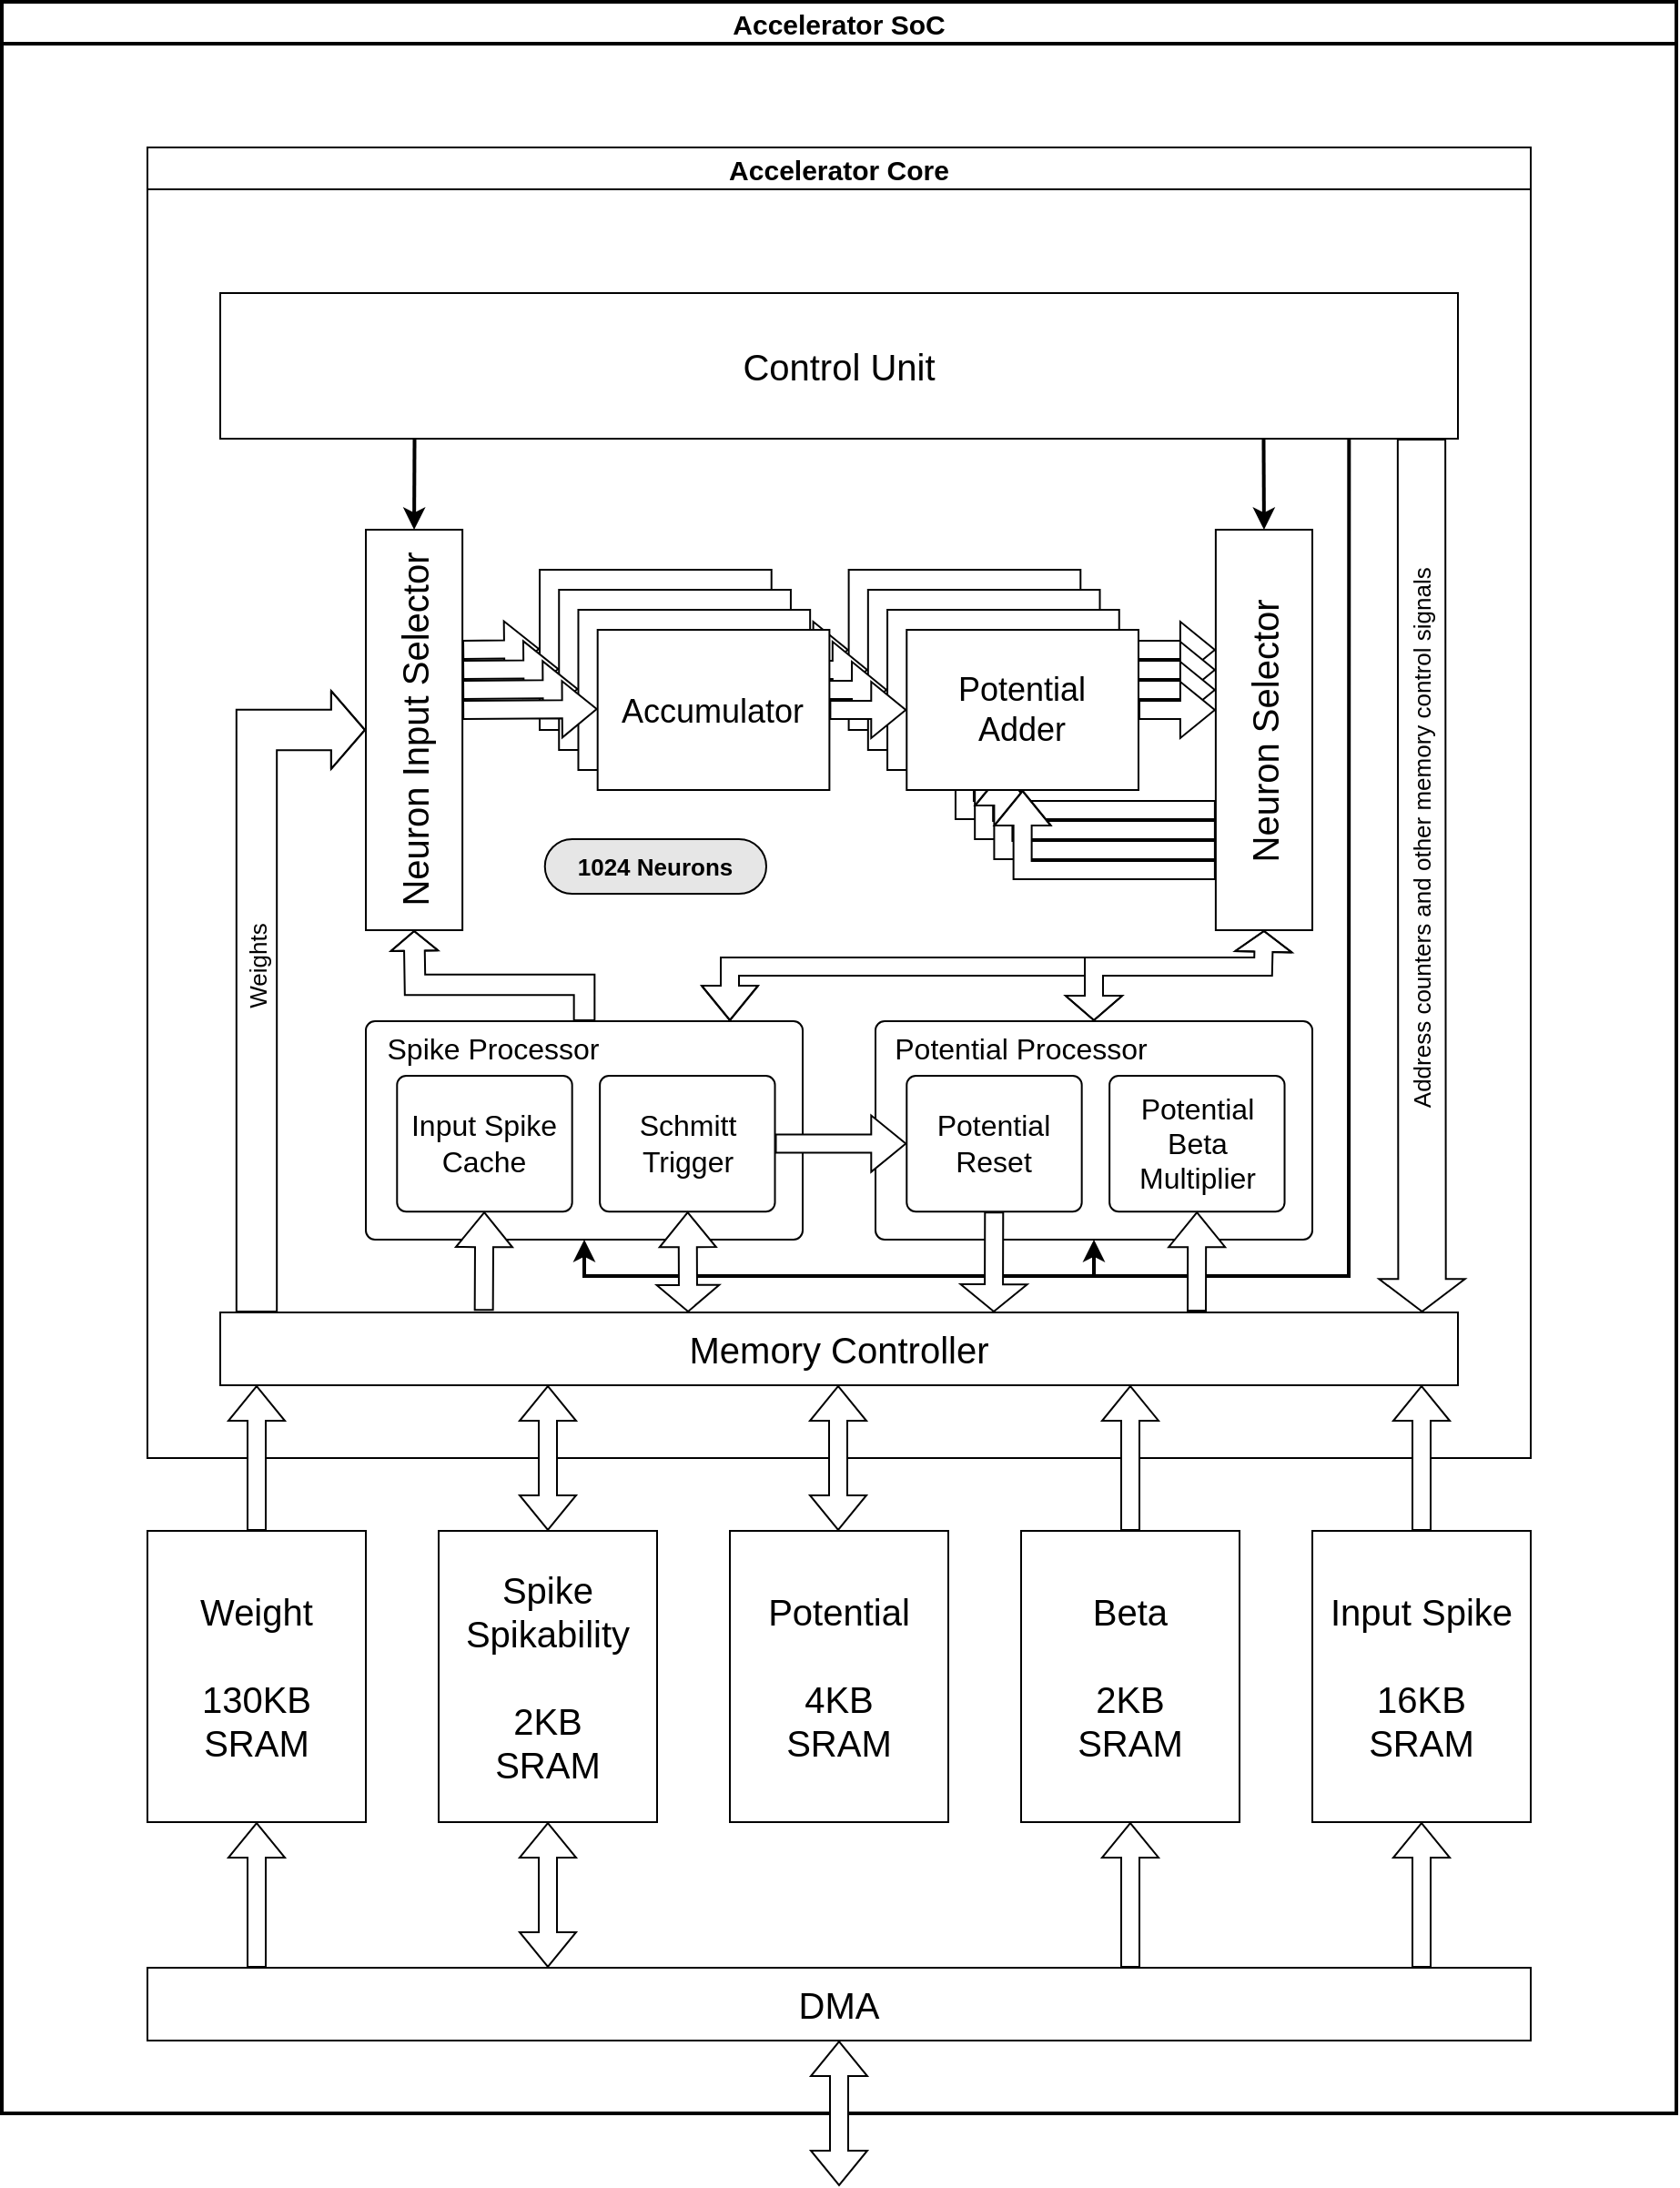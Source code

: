 <mxfile version="20.3.6" type="device"><diagram id="uvpdPnXY4cZlN1ZwsQh-" name="Page-1"><mxGraphModel dx="1354" dy="703" grid="1" gridSize="10" guides="1" tooltips="1" connect="1" arrows="1" fold="1" page="1" pageScale="1" pageWidth="1654" pageHeight="2336" math="0" shadow="0"><root><mxCell id="0"/><mxCell id="1" parent="0"/><mxCell id="nh7fDugpCZ9ufbmelZnz-130" value="Accelerator SoC" style="swimlane;strokeWidth=2;fontSize=15;" vertex="1" parent="1"><mxGeometry x="360" y="1520" width="920" height="1160" as="geometry"><mxRectangle x="40" y="200" width="140" height="30" as="alternateBounds"/></mxGeometry></mxCell><mxCell id="nh7fDugpCZ9ufbmelZnz-131" value="Accelerator Core" style="swimlane;strokeColor=default;strokeWidth=1;fontSize=15;" vertex="1" parent="nh7fDugpCZ9ufbmelZnz-130"><mxGeometry x="80" y="80" width="760" height="720" as="geometry"/></mxCell><mxCell id="nh7fDugpCZ9ufbmelZnz-207" value="" style="endArrow=classic;html=1;rounded=0;fontSize=13;fillColor=default;strokeWidth=2;exitX=0.088;exitY=0;exitDx=0;exitDy=0;exitPerimeter=0;" edge="1" parent="nh7fDugpCZ9ufbmelZnz-131" source="nh7fDugpCZ9ufbmelZnz-132" target="nh7fDugpCZ9ufbmelZnz-162"><mxGeometry width="50" height="50" relative="1" as="geometry"><mxPoint x="660" y="170" as="sourcePoint"/><mxPoint x="330" y="620" as="targetPoint"/><Array as="points"><mxPoint x="660" y="620"/><mxPoint x="240" y="620"/></Array></mxGeometry></mxCell><mxCell id="nh7fDugpCZ9ufbmelZnz-132" value="Control Unit" style="text;html=1;strokeColor=default;fillColor=default;align=center;verticalAlign=middle;whiteSpace=wrap;rounded=0;fontSize=20;strokeWidth=1;horizontal=1;direction=west;" vertex="1" parent="nh7fDugpCZ9ufbmelZnz-131"><mxGeometry x="40" y="80" width="680" height="80" as="geometry"/></mxCell><mxCell id="nh7fDugpCZ9ufbmelZnz-133" value="" style="endArrow=classic;html=1;rounded=0;fontSize=15;fillColor=default;shape=flexArrow;width=22.195;endSize=5.854;endWidth=19.709;" edge="1" parent="nh7fDugpCZ9ufbmelZnz-131" target="nh7fDugpCZ9ufbmelZnz-143"><mxGeometry relative="1" as="geometry"><mxPoint x="60" y="640" as="sourcePoint"/><mxPoint x="100" y="320" as="targetPoint"/><Array as="points"><mxPoint x="60" y="320"/></Array></mxGeometry></mxCell><mxCell id="nh7fDugpCZ9ufbmelZnz-134" value="Weights" style="edgeLabel;resizable=0;html=1;align=center;verticalAlign=middle;labelBackgroundColor=none;labelBorderColor=none;strokeColor=default;strokeWidth=1;fontSize=13;horizontal=0;" connectable="0" vertex="1" parent="nh7fDugpCZ9ufbmelZnz-133"><mxGeometry relative="1" as="geometry"/></mxCell><mxCell id="nh7fDugpCZ9ufbmelZnz-135" value="" style="group" vertex="1" connectable="0" parent="nh7fDugpCZ9ufbmelZnz-131"><mxGeometry x="120" y="210" width="520" height="220" as="geometry"/></mxCell><mxCell id="nh7fDugpCZ9ufbmelZnz-136" value="Neuron Selector" style="text;html=1;strokeColor=default;fillColor=default;align=center;verticalAlign=middle;whiteSpace=wrap;rounded=0;fontSize=20;strokeWidth=1;direction=south;flipH=1;flipV=1;labelBorderColor=none;labelBackgroundColor=none;horizontal=0;" vertex="1" parent="nh7fDugpCZ9ufbmelZnz-135"><mxGeometry x="466.939" width="53.061" height="220.0" as="geometry"/></mxCell><mxCell id="nh7fDugpCZ9ufbmelZnz-137" value="" style="shape=flexArrow;endArrow=classic;html=1;rounded=0;fontSize=18;fillColor=default;exitX=0.5;exitY=0;exitDx=0;exitDy=0;" edge="1" parent="nh7fDugpCZ9ufbmelZnz-135" source="nh7fDugpCZ9ufbmelZnz-139"><mxGeometry width="50" height="50" relative="1" as="geometry"><mxPoint x="413.878" y="110.0" as="sourcePoint"/><mxPoint x="466.939" y="66" as="targetPoint"/></mxGeometry></mxCell><mxCell id="nh7fDugpCZ9ufbmelZnz-138" value="&lt;font style=&quot;font-size: 18px;&quot;&gt;Accumulator&lt;/font&gt;" style="text;html=1;strokeColor=default;fillColor=default;align=center;verticalAlign=middle;whiteSpace=wrap;rounded=0;fontSize=20;strokeWidth=1;direction=south;flipH=1;flipV=1;labelBorderColor=none;labelBackgroundColor=none;horizontal=1;" vertex="1" parent="nh7fDugpCZ9ufbmelZnz-135"><mxGeometry x="95.51" y="22" width="127.347" height="88" as="geometry"/></mxCell><mxCell id="nh7fDugpCZ9ufbmelZnz-139" value="&lt;div style=&quot;font-size: 18px;&quot;&gt;&lt;font style=&quot;font-size: 18px;&quot;&gt;Potential&lt;/font&gt;&lt;/div&gt;&lt;div style=&quot;font-size: 18px;&quot;&gt;&lt;font style=&quot;font-size: 18px;&quot;&gt;Adder&lt;br&gt;&lt;/font&gt;&lt;/div&gt;" style="text;html=1;strokeColor=default;fillColor=default;align=center;verticalAlign=middle;whiteSpace=wrap;rounded=0;fontSize=20;strokeWidth=1;direction=south;flipH=1;flipV=1;labelBorderColor=none;labelBackgroundColor=none;horizontal=1;" vertex="1" parent="nh7fDugpCZ9ufbmelZnz-135"><mxGeometry x="265.306" y="22" width="127.347" height="88" as="geometry"/></mxCell><mxCell id="nh7fDugpCZ9ufbmelZnz-140" value="" style="shape=flexArrow;endArrow=classic;html=1;rounded=0;fontSize=18;fillColor=default;exitX=0.5;exitY=0;exitDx=0;exitDy=0;" edge="1" parent="nh7fDugpCZ9ufbmelZnz-135" source="nh7fDugpCZ9ufbmelZnz-138"><mxGeometry width="50" height="50" relative="1" as="geometry"><mxPoint x="387.347" y="209.0" as="sourcePoint"/><mxPoint x="265.306" y="66" as="targetPoint"/></mxGeometry></mxCell><mxCell id="nh7fDugpCZ9ufbmelZnz-141" value="" style="shape=flexArrow;endArrow=classic;html=1;rounded=0;fontSize=18;fillColor=default;entryX=1;entryY=0.5;entryDx=0;entryDy=0;" edge="1" parent="nh7fDugpCZ9ufbmelZnz-135" target="nh7fDugpCZ9ufbmelZnz-139"><mxGeometry width="50" height="50" relative="1" as="geometry"><mxPoint x="466.939" y="154" as="sourcePoint"/><mxPoint x="328.98" y="121.0" as="targetPoint"/><Array as="points"><mxPoint x="382.041" y="154"/><mxPoint x="328.98" y="154"/></Array></mxGeometry></mxCell><mxCell id="nh7fDugpCZ9ufbmelZnz-142" value="" style="shape=flexArrow;endArrow=classic;html=1;rounded=0;fontSize=18;fillColor=default;" edge="1" parent="nh7fDugpCZ9ufbmelZnz-135"><mxGeometry width="50" height="50" relative="1" as="geometry"><mxPoint x="53.061" y="66" as="sourcePoint"/><mxPoint x="95.51" y="65.538" as="targetPoint"/></mxGeometry></mxCell><mxCell id="nh7fDugpCZ9ufbmelZnz-143" value="&lt;div&gt;Neuron Input Selector&lt;/div&gt;" style="text;html=1;strokeColor=default;fillColor=default;align=center;verticalAlign=middle;whiteSpace=wrap;rounded=0;fontSize=20;strokeWidth=1;direction=south;flipH=1;flipV=1;labelBorderColor=none;labelBackgroundColor=none;horizontal=0;" vertex="1" parent="nh7fDugpCZ9ufbmelZnz-135"><mxGeometry width="53.061" height="220.0" as="geometry"/></mxCell><mxCell id="nh7fDugpCZ9ufbmelZnz-144" value="" style="shape=flexArrow;endArrow=classic;html=1;rounded=0;fontSize=18;fillColor=default;exitX=0.5;exitY=0;exitDx=0;exitDy=0;" edge="1" parent="nh7fDugpCZ9ufbmelZnz-135" source="nh7fDugpCZ9ufbmelZnz-148"><mxGeometry width="50" height="50" relative="1" as="geometry"><mxPoint x="424.49" y="121.0" as="sourcePoint"/><mxPoint x="466.939" y="77" as="targetPoint"/></mxGeometry></mxCell><mxCell id="nh7fDugpCZ9ufbmelZnz-145" value="" style="shape=flexArrow;endArrow=classic;html=1;rounded=0;fontSize=18;fillColor=default;exitX=0.5;exitY=0;exitDx=0;exitDy=0;" edge="1" parent="nh7fDugpCZ9ufbmelZnz-135" source="nh7fDugpCZ9ufbmelZnz-153"><mxGeometry width="50" height="50" relative="1" as="geometry"><mxPoint x="435.102" y="132" as="sourcePoint"/><mxPoint x="466.939" y="88" as="targetPoint"/></mxGeometry></mxCell><mxCell id="nh7fDugpCZ9ufbmelZnz-146" value="" style="shape=flexArrow;endArrow=classic;html=1;rounded=0;fontSize=18;fillColor=default;exitX=0.5;exitY=0;exitDx=0;exitDy=0;" edge="1" parent="nh7fDugpCZ9ufbmelZnz-135" source="nh7fDugpCZ9ufbmelZnz-158"><mxGeometry width="50" height="50" relative="1" as="geometry"><mxPoint x="445.714" y="143" as="sourcePoint"/><mxPoint x="466.939" y="99.0" as="targetPoint"/></mxGeometry></mxCell><mxCell id="nh7fDugpCZ9ufbmelZnz-147" value="&lt;font style=&quot;font-size: 18px;&quot;&gt;Accumulator&lt;/font&gt;" style="text;html=1;strokeColor=default;fillColor=default;align=center;verticalAlign=middle;whiteSpace=wrap;rounded=0;fontSize=20;strokeWidth=1;direction=south;flipH=1;flipV=1;labelBorderColor=none;labelBackgroundColor=none;horizontal=1;" vertex="1" parent="nh7fDugpCZ9ufbmelZnz-135"><mxGeometry x="106.122" y="33" width="127.347" height="88" as="geometry"/></mxCell><mxCell id="nh7fDugpCZ9ufbmelZnz-148" value="&lt;div style=&quot;font-size: 18px;&quot;&gt;&lt;font style=&quot;font-size: 18px;&quot;&gt;Potential&lt;/font&gt;&lt;/div&gt;&lt;div style=&quot;font-size: 18px;&quot;&gt;&lt;font style=&quot;font-size: 18px;&quot;&gt;Adder&lt;br&gt;&lt;/font&gt;&lt;/div&gt;" style="text;html=1;strokeColor=default;fillColor=default;align=center;verticalAlign=middle;whiteSpace=wrap;rounded=0;fontSize=20;strokeWidth=1;direction=south;flipH=1;flipV=1;labelBorderColor=none;labelBackgroundColor=none;horizontal=1;" vertex="1" parent="nh7fDugpCZ9ufbmelZnz-135"><mxGeometry x="275.918" y="33" width="127.347" height="88" as="geometry"/></mxCell><mxCell id="nh7fDugpCZ9ufbmelZnz-149" value="" style="shape=flexArrow;endArrow=classic;html=1;rounded=0;fontSize=18;fillColor=default;exitX=0.5;exitY=0;exitDx=0;exitDy=0;" edge="1" parent="nh7fDugpCZ9ufbmelZnz-135" source="nh7fDugpCZ9ufbmelZnz-147"><mxGeometry width="50" height="50" relative="1" as="geometry"><mxPoint x="397.959" y="220.0" as="sourcePoint"/><mxPoint x="275.918" y="77" as="targetPoint"/></mxGeometry></mxCell><mxCell id="nh7fDugpCZ9ufbmelZnz-150" value="" style="shape=flexArrow;endArrow=classic;html=1;rounded=0;fontSize=18;fillColor=default;entryX=1;entryY=0.5;entryDx=0;entryDy=0;" edge="1" parent="nh7fDugpCZ9ufbmelZnz-135" target="nh7fDugpCZ9ufbmelZnz-148"><mxGeometry width="50" height="50" relative="1" as="geometry"><mxPoint x="466.939" y="165" as="sourcePoint"/><mxPoint x="339.592" y="132" as="targetPoint"/><Array as="points"><mxPoint x="392.653" y="165"/><mxPoint x="339.592" y="165"/></Array></mxGeometry></mxCell><mxCell id="nh7fDugpCZ9ufbmelZnz-151" value="" style="shape=flexArrow;endArrow=classic;html=1;rounded=0;fontSize=18;fillColor=default;" edge="1" parent="nh7fDugpCZ9ufbmelZnz-135"><mxGeometry width="50" height="50" relative="1" as="geometry"><mxPoint x="53.061" y="77" as="sourcePoint"/><mxPoint x="106.122" y="76.538" as="targetPoint"/></mxGeometry></mxCell><mxCell id="nh7fDugpCZ9ufbmelZnz-152" value="&lt;font style=&quot;font-size: 18px;&quot;&gt;Accumulator&lt;/font&gt;" style="text;html=1;strokeColor=default;fillColor=default;align=center;verticalAlign=middle;whiteSpace=wrap;rounded=0;fontSize=20;strokeWidth=1;direction=south;flipH=1;flipV=1;labelBorderColor=none;labelBackgroundColor=none;horizontal=1;" vertex="1" parent="nh7fDugpCZ9ufbmelZnz-135"><mxGeometry x="116.735" y="44" width="127.347" height="88" as="geometry"/></mxCell><mxCell id="nh7fDugpCZ9ufbmelZnz-153" value="&lt;div style=&quot;font-size: 18px;&quot;&gt;&lt;font style=&quot;font-size: 18px;&quot;&gt;Potential&lt;/font&gt;&lt;/div&gt;&lt;div style=&quot;font-size: 18px;&quot;&gt;&lt;font style=&quot;font-size: 18px;&quot;&gt;Adder&lt;br&gt;&lt;/font&gt;&lt;/div&gt;" style="text;html=1;strokeColor=default;fillColor=default;align=center;verticalAlign=middle;whiteSpace=wrap;rounded=0;fontSize=20;strokeWidth=1;direction=south;flipH=1;flipV=1;labelBorderColor=none;labelBackgroundColor=none;horizontal=1;" vertex="1" parent="nh7fDugpCZ9ufbmelZnz-135"><mxGeometry x="286.531" y="44" width="127.347" height="88" as="geometry"/></mxCell><mxCell id="nh7fDugpCZ9ufbmelZnz-154" value="" style="shape=flexArrow;endArrow=classic;html=1;rounded=0;fontSize=18;fillColor=default;exitX=0.5;exitY=0;exitDx=0;exitDy=0;" edge="1" parent="nh7fDugpCZ9ufbmelZnz-135" source="nh7fDugpCZ9ufbmelZnz-152"><mxGeometry width="50" height="50" relative="1" as="geometry"><mxPoint x="408.571" y="231.0" as="sourcePoint"/><mxPoint x="286.531" y="88" as="targetPoint"/></mxGeometry></mxCell><mxCell id="nh7fDugpCZ9ufbmelZnz-155" value="" style="shape=flexArrow;endArrow=classic;html=1;rounded=0;fontSize=18;fillColor=default;entryX=1;entryY=0.5;entryDx=0;entryDy=0;" edge="1" parent="nh7fDugpCZ9ufbmelZnz-135" target="nh7fDugpCZ9ufbmelZnz-153"><mxGeometry width="50" height="50" relative="1" as="geometry"><mxPoint x="466.939" y="176" as="sourcePoint"/><mxPoint x="350.204" y="143" as="targetPoint"/><Array as="points"><mxPoint x="403.265" y="176"/><mxPoint x="350.204" y="176"/></Array></mxGeometry></mxCell><mxCell id="nh7fDugpCZ9ufbmelZnz-156" value="" style="shape=flexArrow;endArrow=classic;html=1;rounded=0;fontSize=18;fillColor=default;" edge="1" parent="nh7fDugpCZ9ufbmelZnz-135"><mxGeometry width="50" height="50" relative="1" as="geometry"><mxPoint x="53.061" y="88" as="sourcePoint"/><mxPoint x="116.735" y="87.538" as="targetPoint"/></mxGeometry></mxCell><mxCell id="nh7fDugpCZ9ufbmelZnz-157" value="&lt;font style=&quot;font-size: 18px;&quot;&gt;Accumulator&lt;/font&gt;" style="text;html=1;strokeColor=default;fillColor=default;align=center;verticalAlign=middle;whiteSpace=wrap;rounded=0;fontSize=20;strokeWidth=1;direction=south;flipH=1;flipV=1;labelBorderColor=none;labelBackgroundColor=none;horizontal=1;" vertex="1" parent="nh7fDugpCZ9ufbmelZnz-135"><mxGeometry x="127.347" y="55.0" width="127.347" height="88" as="geometry"/></mxCell><mxCell id="nh7fDugpCZ9ufbmelZnz-158" value="&lt;div style=&quot;font-size: 18px;&quot;&gt;&lt;font style=&quot;font-size: 18px;&quot;&gt;Potential&lt;/font&gt;&lt;/div&gt;&lt;div style=&quot;font-size: 18px;&quot;&gt;&lt;font style=&quot;font-size: 18px;&quot;&gt;Adder&lt;br&gt;&lt;/font&gt;&lt;/div&gt;" style="text;html=1;strokeColor=default;fillColor=default;align=center;verticalAlign=middle;whiteSpace=wrap;rounded=0;fontSize=20;strokeWidth=1;direction=south;flipH=1;flipV=1;labelBorderColor=none;labelBackgroundColor=none;horizontal=1;" vertex="1" parent="nh7fDugpCZ9ufbmelZnz-135"><mxGeometry x="297.143" y="55.0" width="127.347" height="88" as="geometry"/></mxCell><mxCell id="nh7fDugpCZ9ufbmelZnz-159" value="" style="shape=flexArrow;endArrow=classic;html=1;rounded=0;fontSize=18;fillColor=default;exitX=0.5;exitY=0;exitDx=0;exitDy=0;" edge="1" parent="nh7fDugpCZ9ufbmelZnz-135" source="nh7fDugpCZ9ufbmelZnz-157"><mxGeometry width="50" height="50" relative="1" as="geometry"><mxPoint x="419.184" y="242.0" as="sourcePoint"/><mxPoint x="297.143" y="99.0" as="targetPoint"/></mxGeometry></mxCell><mxCell id="nh7fDugpCZ9ufbmelZnz-160" value="" style="shape=flexArrow;endArrow=classic;html=1;rounded=0;fontSize=18;fillColor=default;entryX=1;entryY=0.5;entryDx=0;entryDy=0;" edge="1" parent="nh7fDugpCZ9ufbmelZnz-135" target="nh7fDugpCZ9ufbmelZnz-158"><mxGeometry width="50" height="50" relative="1" as="geometry"><mxPoint x="466.939" y="187.0" as="sourcePoint"/><mxPoint x="360.816" y="154" as="targetPoint"/><Array as="points"><mxPoint x="413.878" y="187.0"/><mxPoint x="360.816" y="187.0"/></Array></mxGeometry></mxCell><mxCell id="nh7fDugpCZ9ufbmelZnz-161" value="" style="shape=flexArrow;endArrow=classic;html=1;rounded=0;fontSize=18;fillColor=default;" edge="1" parent="nh7fDugpCZ9ufbmelZnz-135"><mxGeometry width="50" height="50" relative="1" as="geometry"><mxPoint x="53.061" y="99.0" as="sourcePoint"/><mxPoint x="127.347" y="98.538" as="targetPoint"/></mxGeometry></mxCell><mxCell id="nh7fDugpCZ9ufbmelZnz-212" value="&lt;b&gt;1024 Neurons&lt;br&gt;&lt;/b&gt;" style="rounded=1;whiteSpace=wrap;html=1;shadow=0;labelBackgroundColor=none;labelBorderColor=none;sketch=0;fillStyle=solid;strokeColor=default;strokeWidth=1;fontFamily=Helvetica;fontSize=13;fontColor=default;fillColor=#E6E6E6;gradientColor=none;arcSize=50;" vertex="1" parent="nh7fDugpCZ9ufbmelZnz-135"><mxGeometry x="98.37" y="170" width="121.63" height="30" as="geometry"/></mxCell><mxCell id="nh7fDugpCZ9ufbmelZnz-162" value="" style="rounded=1;absoluteArcSize=1;html=1;arcSize=10;labelBackgroundColor=none;labelBorderColor=none;strokeColor=default;strokeWidth=1;fontSize=16;fillColor=default;" vertex="1" parent="nh7fDugpCZ9ufbmelZnz-131"><mxGeometry x="120" y="480" width="240" height="120" as="geometry"/></mxCell><mxCell id="nh7fDugpCZ9ufbmelZnz-163" value="&lt;div&gt;Schmitt&lt;/div&gt;&lt;div&gt;Trigger&lt;br&gt;&lt;/div&gt;" style="rounded=1;absoluteArcSize=1;html=1;arcSize=10;whiteSpace=wrap;points=[];strokeColor=inherit;fillColor=inherit;labelBackgroundColor=none;labelBorderColor=none;strokeWidth=1;fontSize=16;" vertex="1" parent="nh7fDugpCZ9ufbmelZnz-162"><mxGeometry x="128.571" y="30" width="96.189" height="74.588" as="geometry"/></mxCell><mxCell id="nh7fDugpCZ9ufbmelZnz-164" value="&lt;div&gt;Input Spike&lt;/div&gt;&lt;div&gt;Cache&lt;br&gt;&lt;/div&gt;" style="rounded=1;absoluteArcSize=1;html=1;arcSize=10;whiteSpace=wrap;points=[];strokeColor=inherit;fillColor=inherit;labelBackgroundColor=none;labelBorderColor=none;strokeWidth=1;fontSize=16;" vertex="1" parent="nh7fDugpCZ9ufbmelZnz-162"><mxGeometry x="17.143" y="30" width="96.189" height="74.588" as="geometry"/></mxCell><mxCell id="nh7fDugpCZ9ufbmelZnz-165" value="Spike Processor" style="html=1;shape=mxgraph.er.anchor;whiteSpace=wrap;labelBackgroundColor=none;labelBorderColor=none;strokeColor=default;strokeWidth=1;fontSize=16;fillColor=default;" vertex="1" parent="nh7fDugpCZ9ufbmelZnz-162"><mxGeometry width="140" height="30" as="geometry"/></mxCell><mxCell id="nh7fDugpCZ9ufbmelZnz-166" value="" style="rounded=1;absoluteArcSize=1;html=1;arcSize=10;labelBackgroundColor=none;labelBorderColor=none;strokeColor=default;strokeWidth=1;fontSize=16;fillColor=default;" vertex="1" parent="nh7fDugpCZ9ufbmelZnz-131"><mxGeometry x="400" y="480" width="240" height="120" as="geometry"/></mxCell><mxCell id="nh7fDugpCZ9ufbmelZnz-167" value="&lt;div&gt;Potential&lt;/div&gt;&lt;div&gt;Beta&lt;/div&gt;&lt;div&gt;Multiplier&lt;br&gt;&lt;/div&gt;" style="rounded=1;absoluteArcSize=1;html=1;arcSize=10;whiteSpace=wrap;points=[];strokeColor=inherit;fillColor=inherit;labelBackgroundColor=none;labelBorderColor=none;strokeWidth=1;fontSize=16;" vertex="1" parent="nh7fDugpCZ9ufbmelZnz-166"><mxGeometry x="128.571" y="30" width="96.189" height="74.588" as="geometry"/></mxCell><mxCell id="nh7fDugpCZ9ufbmelZnz-168" value="&lt;div&gt;Potential &lt;br&gt;&lt;/div&gt;&lt;div&gt;Reset&lt;br&gt;&lt;/div&gt;" style="rounded=1;absoluteArcSize=1;html=1;arcSize=10;whiteSpace=wrap;points=[];strokeColor=inherit;fillColor=inherit;labelBackgroundColor=none;labelBorderColor=none;strokeWidth=1;fontSize=16;" vertex="1" parent="nh7fDugpCZ9ufbmelZnz-166"><mxGeometry x="17.143" y="30" width="96.189" height="74.588" as="geometry"/></mxCell><mxCell id="nh7fDugpCZ9ufbmelZnz-169" value="Potential Processor" style="html=1;shape=mxgraph.er.anchor;whiteSpace=wrap;labelBackgroundColor=none;labelBorderColor=none;strokeColor=default;strokeWidth=1;fontSize=16;fillColor=default;" vertex="1" parent="nh7fDugpCZ9ufbmelZnz-166"><mxGeometry width="160" height="30" as="geometry"/></mxCell><mxCell id="nh7fDugpCZ9ufbmelZnz-173" value="" style="shape=flexArrow;endArrow=classic;startArrow=none;html=1;rounded=0;fontSize=20;fillColor=default;entryX=0.5;entryY=1;entryDx=0;entryDy=0;startFill=0;" edge="1" parent="nh7fDugpCZ9ufbmelZnz-131" target="nh7fDugpCZ9ufbmelZnz-176"><mxGeometry width="100" height="100" relative="1" as="geometry"><mxPoint x="60" y="1000" as="sourcePoint"/><mxPoint x="170" y="630" as="targetPoint"/></mxGeometry></mxCell><mxCell id="nh7fDugpCZ9ufbmelZnz-174" value="DMA" style="text;html=1;strokeColor=default;fillColor=default;align=center;verticalAlign=middle;whiteSpace=wrap;rounded=0;fontSize=20;strokeWidth=1;" vertex="1" parent="nh7fDugpCZ9ufbmelZnz-131"><mxGeometry y="1000" width="760" height="40" as="geometry"/></mxCell><mxCell id="nh7fDugpCZ9ufbmelZnz-181" value="" style="shape=flexArrow;endArrow=classic;startArrow=classic;html=1;rounded=0;fontSize=20;fillColor=default;entryX=0.5;entryY=1;entryDx=0;entryDy=0;" edge="1" parent="nh7fDugpCZ9ufbmelZnz-131"><mxGeometry width="100" height="100" relative="1" as="geometry"><mxPoint x="220" y="1000" as="sourcePoint"/><mxPoint x="220" y="920" as="targetPoint"/></mxGeometry></mxCell><mxCell id="nh7fDugpCZ9ufbmelZnz-182" value="" style="shape=flexArrow;endArrow=classic;startArrow=none;html=1;rounded=0;fontSize=20;fillColor=default;entryX=0.5;entryY=1;entryDx=0;entryDy=0;startFill=0;" edge="1" parent="nh7fDugpCZ9ufbmelZnz-131"><mxGeometry width="100" height="100" relative="1" as="geometry"><mxPoint x="540" y="1000" as="sourcePoint"/><mxPoint x="540" y="920" as="targetPoint"/></mxGeometry></mxCell><mxCell id="nh7fDugpCZ9ufbmelZnz-183" value="" style="shape=flexArrow;endArrow=classic;startArrow=none;html=1;rounded=0;fontSize=20;fillColor=default;entryX=0.5;entryY=1;entryDx=0;entryDy=0;startFill=0;" edge="1" parent="nh7fDugpCZ9ufbmelZnz-131"><mxGeometry width="100" height="100" relative="1" as="geometry"><mxPoint x="700" y="1000" as="sourcePoint"/><mxPoint x="700" y="920" as="targetPoint"/></mxGeometry></mxCell><mxCell id="nh7fDugpCZ9ufbmelZnz-172" value="" style="shape=flexArrow;endArrow=classic;startArrow=classic;html=1;rounded=0;fontSize=20;entryX=0.5;entryY=1;entryDx=0;entryDy=0;fillColor=default;" edge="1" parent="nh7fDugpCZ9ufbmelZnz-131" target="nh7fDugpCZ9ufbmelZnz-174"><mxGeometry width="100" height="100" relative="1" as="geometry"><mxPoint x="380" y="1120" as="sourcePoint"/><mxPoint x="370" y="940" as="targetPoint"/></mxGeometry></mxCell><mxCell id="nh7fDugpCZ9ufbmelZnz-186" value="" style="shape=flexArrow;endArrow=classic;startArrow=classic;html=1;rounded=0;fontSize=20;fillColor=default;entryX=0.5;entryY=1;entryDx=0;entryDy=0;" edge="1" parent="nh7fDugpCZ9ufbmelZnz-131"><mxGeometry width="100" height="100" relative="1" as="geometry"><mxPoint x="379.5" y="760" as="sourcePoint"/><mxPoint x="379.5" y="680" as="targetPoint"/></mxGeometry></mxCell><mxCell id="nh7fDugpCZ9ufbmelZnz-185" value="" style="endArrow=classic;startArrow=classic;html=1;rounded=0;fontSize=20;fillColor=default;entryX=0.5;entryY=1;entryDx=0;entryDy=0;shape=flexArrow;" edge="1" parent="nh7fDugpCZ9ufbmelZnz-131"><mxGeometry width="100" height="100" relative="1" as="geometry"><mxPoint x="220" y="760" as="sourcePoint"/><mxPoint x="220" y="680" as="targetPoint"/></mxGeometry></mxCell><mxCell id="nh7fDugpCZ9ufbmelZnz-184" value="" style="shape=flexArrow;endArrow=classic;startArrow=none;html=1;rounded=0;fontSize=20;fillColor=default;entryX=0.5;entryY=1;entryDx=0;entryDy=0;startFill=0;" edge="1" parent="nh7fDugpCZ9ufbmelZnz-131"><mxGeometry width="100" height="100" relative="1" as="geometry"><mxPoint x="60" y="760" as="sourcePoint"/><mxPoint x="60" y="680" as="targetPoint"/></mxGeometry></mxCell><mxCell id="nh7fDugpCZ9ufbmelZnz-187" value="" style="shape=flexArrow;endArrow=classic;startArrow=none;html=1;rounded=0;fontSize=20;fillColor=default;entryX=0.5;entryY=1;entryDx=0;entryDy=0;startFill=0;" edge="1" parent="nh7fDugpCZ9ufbmelZnz-131"><mxGeometry width="100" height="100" relative="1" as="geometry"><mxPoint x="540" y="760" as="sourcePoint"/><mxPoint x="540" y="680" as="targetPoint"/></mxGeometry></mxCell><mxCell id="nh7fDugpCZ9ufbmelZnz-188" value="" style="shape=flexArrow;endArrow=classic;startArrow=none;html=1;rounded=0;fontSize=20;fillColor=default;entryX=0.5;entryY=1;entryDx=0;entryDy=0;startFill=0;" edge="1" parent="nh7fDugpCZ9ufbmelZnz-131"><mxGeometry width="100" height="100" relative="1" as="geometry"><mxPoint x="700" y="760" as="sourcePoint"/><mxPoint x="700" y="680" as="targetPoint"/></mxGeometry></mxCell><mxCell id="nh7fDugpCZ9ufbmelZnz-171" value="Memory Controller" style="text;html=1;strokeColor=default;fillColor=default;align=center;verticalAlign=middle;whiteSpace=wrap;rounded=0;fontSize=20;strokeWidth=1;" vertex="1" parent="nh7fDugpCZ9ufbmelZnz-131"><mxGeometry x="40" y="640" width="680" height="40" as="geometry"/></mxCell><mxCell id="nh7fDugpCZ9ufbmelZnz-191" value="" style="shape=flexArrow;endArrow=classic;html=1;rounded=0;fontSize=16;fillColor=default;entryX=0.971;entryY=0;entryDx=0;entryDy=0;entryPerimeter=0;width=26.154;endSize=5.612;" edge="1" parent="nh7fDugpCZ9ufbmelZnz-131" target="nh7fDugpCZ9ufbmelZnz-171"><mxGeometry width="50" height="50" relative="1" as="geometry"><mxPoint x="700" y="160" as="sourcePoint"/><mxPoint x="700" y="550" as="targetPoint"/></mxGeometry></mxCell><mxCell id="nh7fDugpCZ9ufbmelZnz-192" value="&lt;div&gt;Address counters and other memory control signals&lt;/div&gt;" style="edgeLabel;html=1;align=center;verticalAlign=middle;resizable=0;points=[];fontSize=13;horizontal=0;" vertex="1" connectable="0" parent="nh7fDugpCZ9ufbmelZnz-191"><mxGeometry x="-0.19" y="1" relative="1" as="geometry"><mxPoint x="-1" y="25" as="offset"/></mxGeometry></mxCell><mxCell id="nh7fDugpCZ9ufbmelZnz-195" value="" style="shape=flexArrow;endArrow=classic;html=1;rounded=0;fontSize=13;fillColor=default;" edge="1" parent="nh7fDugpCZ9ufbmelZnz-131" source="nh7fDugpCZ9ufbmelZnz-163" target="nh7fDugpCZ9ufbmelZnz-168"><mxGeometry width="50" height="50" relative="1" as="geometry"><mxPoint x="320" y="510" as="sourcePoint"/><mxPoint x="370" y="460" as="targetPoint"/></mxGeometry></mxCell><mxCell id="nh7fDugpCZ9ufbmelZnz-197" value="" style="shape=flexArrow;endArrow=classic;startArrow=classic;html=1;rounded=0;fontSize=13;fillColor=default;entryX=0.378;entryY=0;entryDx=0;entryDy=0;entryPerimeter=0;endWidth=23.333;endSize=4.519;" edge="1" parent="nh7fDugpCZ9ufbmelZnz-131" source="nh7fDugpCZ9ufbmelZnz-163" target="nh7fDugpCZ9ufbmelZnz-171"><mxGeometry width="100" height="100" relative="1" as="geometry"><mxPoint x="350" y="540" as="sourcePoint"/><mxPoint x="297" y="630" as="targetPoint"/></mxGeometry></mxCell><mxCell id="nh7fDugpCZ9ufbmelZnz-199" value="" style="shape=flexArrow;endArrow=classic;html=1;rounded=0;fontSize=13;fillColor=default;exitX=0.789;exitY=-0.013;exitDx=0;exitDy=0;exitPerimeter=0;" edge="1" parent="nh7fDugpCZ9ufbmelZnz-131" source="nh7fDugpCZ9ufbmelZnz-171" target="nh7fDugpCZ9ufbmelZnz-167"><mxGeometry width="50" height="50" relative="1" as="geometry"><mxPoint x="650" y="580" as="sourcePoint"/><mxPoint x="700" y="530" as="targetPoint"/></mxGeometry></mxCell><mxCell id="nh7fDugpCZ9ufbmelZnz-200" value="" style="shape=flexArrow;endArrow=classic;html=1;rounded=0;fontSize=13;fillColor=default;entryX=0.625;entryY=0;entryDx=0;entryDy=0;entryPerimeter=0;endWidth=25.556;endSize=4.642;" edge="1" parent="nh7fDugpCZ9ufbmelZnz-131" source="nh7fDugpCZ9ufbmelZnz-168" target="nh7fDugpCZ9ufbmelZnz-171"><mxGeometry width="50" height="50" relative="1" as="geometry"><mxPoint x="400" y="520" as="sourcePoint"/><mxPoint x="450" y="470" as="targetPoint"/></mxGeometry></mxCell><mxCell id="nh7fDugpCZ9ufbmelZnz-201" value="" style="shape=flexArrow;endArrow=classic;startArrow=none;html=1;rounded=0;fontSize=13;fillColor=default;entryX=1;entryY=0.5;entryDx=0;entryDy=0;endWidth=13.569;endSize=3.274;width=11.346;startWidth=13.569;startSize=3.274;startFill=0;" edge="1" parent="nh7fDugpCZ9ufbmelZnz-131" source="nh7fDugpCZ9ufbmelZnz-162" target="nh7fDugpCZ9ufbmelZnz-143"><mxGeometry width="100" height="100" relative="1" as="geometry"><mxPoint x="350" y="520" as="sourcePoint"/><mxPoint x="450" y="420" as="targetPoint"/><Array as="points"><mxPoint x="240" y="460"/><mxPoint x="147" y="460"/></Array></mxGeometry></mxCell><mxCell id="nh7fDugpCZ9ufbmelZnz-202" value="" style="shape=flexArrow;endArrow=classic;html=1;rounded=0;fontSize=13;fillColor=default;exitX=0.213;exitY=-0.021;exitDx=0;exitDy=0;exitPerimeter=0;" edge="1" parent="nh7fDugpCZ9ufbmelZnz-131" source="nh7fDugpCZ9ufbmelZnz-171" target="nh7fDugpCZ9ufbmelZnz-164"><mxGeometry width="50" height="50" relative="1" as="geometry"><mxPoint x="120" y="650" as="sourcePoint"/><mxPoint x="170" y="600" as="targetPoint"/></mxGeometry></mxCell><mxCell id="nh7fDugpCZ9ufbmelZnz-204" value="" style="shape=flexArrow;endArrow=classic;html=1;rounded=0;fontSize=13;fillColor=default;" edge="1" parent="nh7fDugpCZ9ufbmelZnz-131"><mxGeometry width="50" height="50" relative="1" as="geometry"><mxPoint x="520" y="450" as="sourcePoint"/><mxPoint x="320" y="480" as="targetPoint"/><Array as="points"><mxPoint x="320" y="450"/></Array></mxGeometry></mxCell><mxCell id="nh7fDugpCZ9ufbmelZnz-203" value="" style="shape=flexArrow;endArrow=classic;startArrow=classic;html=1;rounded=0;fontSize=13;fillColor=default;entryX=1;entryY=0.5;entryDx=0;entryDy=0;endWidth=20.192;endSize=3.46;startWidth=20.192;startSize=4.171;" edge="1" parent="nh7fDugpCZ9ufbmelZnz-131" source="nh7fDugpCZ9ufbmelZnz-166" target="nh7fDugpCZ9ufbmelZnz-136"><mxGeometry width="100" height="100" relative="1" as="geometry"><mxPoint x="520" y="540" as="sourcePoint"/><mxPoint x="620" y="440" as="targetPoint"/><Array as="points"><mxPoint x="520" y="450"/><mxPoint x="613" y="450"/></Array></mxGeometry></mxCell><mxCell id="nh7fDugpCZ9ufbmelZnz-208" value="" style="endArrow=classic;html=1;rounded=0;strokeWidth=2;fontSize=13;fillColor=default;" edge="1" parent="nh7fDugpCZ9ufbmelZnz-131" target="nh7fDugpCZ9ufbmelZnz-166"><mxGeometry width="50" height="50" relative="1" as="geometry"><mxPoint x="520" y="620" as="sourcePoint"/><mxPoint x="430" y="600" as="targetPoint"/></mxGeometry></mxCell><mxCell id="nh7fDugpCZ9ufbmelZnz-209" value="" style="endArrow=classic;html=1;rounded=0;strokeWidth=2;fontSize=13;fillColor=default;entryX=0;entryY=0.5;entryDx=0;entryDy=0;exitX=0.157;exitY=0;exitDx=0;exitDy=0;exitPerimeter=0;" edge="1" parent="nh7fDugpCZ9ufbmelZnz-131" source="nh7fDugpCZ9ufbmelZnz-132" target="nh7fDugpCZ9ufbmelZnz-136"><mxGeometry width="50" height="50" relative="1" as="geometry"><mxPoint x="613" y="170" as="sourcePoint"/><mxPoint x="450" y="300" as="targetPoint"/></mxGeometry></mxCell><mxCell id="nh7fDugpCZ9ufbmelZnz-210" value="" style="endArrow=classic;html=1;rounded=0;strokeWidth=2;fontSize=13;fillColor=default;entryX=0;entryY=0.5;entryDx=0;entryDy=0;exitX=0.843;exitY=0;exitDx=0;exitDy=0;exitPerimeter=0;" edge="1" parent="nh7fDugpCZ9ufbmelZnz-131" source="nh7fDugpCZ9ufbmelZnz-132" target="nh7fDugpCZ9ufbmelZnz-143"><mxGeometry width="50" height="50" relative="1" as="geometry"><mxPoint x="150" y="160" as="sourcePoint"/><mxPoint x="150.229" y="210" as="targetPoint"/></mxGeometry></mxCell><mxCell id="nh7fDugpCZ9ufbmelZnz-176" value="&lt;div style=&quot;font-size: 20px;&quot;&gt;Weight&lt;/div&gt;&lt;div style=&quot;font-size: 20px;&quot;&gt;&lt;br&gt;&lt;/div&gt;&lt;div style=&quot;font-size: 20px;&quot;&gt;130KB&lt;/div&gt;&lt;div style=&quot;font-size: 20px;&quot;&gt;SRAM&lt;br style=&quot;font-size: 20px;&quot;&gt;&lt;/div&gt;" style="text;html=1;strokeColor=default;fillColor=default;align=center;verticalAlign=middle;whiteSpace=wrap;rounded=0;fontStyle=0;fontSize=20;spacing=2;" vertex="1" parent="nh7fDugpCZ9ufbmelZnz-131"><mxGeometry y="760" width="120" height="160" as="geometry"/></mxCell><mxCell id="nh7fDugpCZ9ufbmelZnz-177" value="&lt;div style=&quot;font-size: 20px;&quot;&gt;Spike&lt;/div&gt;&lt;div style=&quot;font-size: 20px;&quot;&gt;Spikability&lt;/div&gt;&lt;div style=&quot;font-size: 20px;&quot;&gt;&lt;br&gt;&lt;/div&gt;&lt;div style=&quot;font-size: 20px;&quot;&gt;2KB&lt;/div&gt;&lt;div style=&quot;font-size: 20px;&quot;&gt;SRAM&lt;br style=&quot;font-size: 20px;&quot;&gt;&lt;/div&gt;" style="text;html=1;strokeColor=default;fillColor=default;align=center;verticalAlign=middle;whiteSpace=wrap;rounded=0;fontStyle=0;fontSize=20;spacing=2;" vertex="1" parent="nh7fDugpCZ9ufbmelZnz-131"><mxGeometry x="160" y="760" width="120" height="160" as="geometry"/></mxCell><mxCell id="nh7fDugpCZ9ufbmelZnz-178" value="&lt;div style=&quot;font-size: 20px;&quot;&gt;Potential&lt;br&gt;&lt;/div&gt;&lt;div style=&quot;font-size: 20px;&quot;&gt;&lt;br&gt;&lt;/div&gt;&lt;div style=&quot;font-size: 20px;&quot;&gt;4KB&lt;/div&gt;&lt;div style=&quot;font-size: 20px;&quot;&gt;SRAM&lt;br style=&quot;font-size: 20px;&quot;&gt;&lt;/div&gt;" style="text;html=1;strokeColor=default;fillColor=default;align=center;verticalAlign=middle;whiteSpace=wrap;rounded=0;fontStyle=0;fontSize=20;spacing=2;" vertex="1" parent="nh7fDugpCZ9ufbmelZnz-131"><mxGeometry x="320" y="760" width="120" height="160" as="geometry"/></mxCell><mxCell id="nh7fDugpCZ9ufbmelZnz-179" value="&lt;div style=&quot;font-size: 20px;&quot;&gt;Beta&lt;br&gt;&lt;/div&gt;&lt;div style=&quot;font-size: 20px;&quot;&gt;&lt;br&gt;&lt;/div&gt;&lt;div style=&quot;font-size: 20px;&quot;&gt;2KB&lt;/div&gt;&lt;div style=&quot;font-size: 20px;&quot;&gt;SRAM&lt;br style=&quot;font-size: 20px;&quot;&gt;&lt;/div&gt;" style="text;html=1;strokeColor=default;fillColor=default;align=center;verticalAlign=middle;whiteSpace=wrap;rounded=0;fontStyle=0;fontSize=20;spacing=2;" vertex="1" parent="nh7fDugpCZ9ufbmelZnz-131"><mxGeometry x="480" y="760" width="120" height="160" as="geometry"/></mxCell><mxCell id="nh7fDugpCZ9ufbmelZnz-180" value="&lt;div style=&quot;font-size: 20px;&quot;&gt;Input Spike&lt;br&gt;&lt;/div&gt;&lt;div style=&quot;font-size: 20px;&quot;&gt;&lt;br&gt;&lt;/div&gt;&lt;div style=&quot;font-size: 20px;&quot;&gt;16KB&lt;/div&gt;&lt;div style=&quot;font-size: 20px;&quot;&gt;SRAM&lt;br style=&quot;font-size: 20px;&quot;&gt;&lt;/div&gt;" style="text;html=1;strokeColor=default;fillColor=default;align=center;verticalAlign=middle;whiteSpace=wrap;rounded=0;fontStyle=0;fontSize=20;spacing=2;" vertex="1" parent="nh7fDugpCZ9ufbmelZnz-131"><mxGeometry x="640" y="760" width="120" height="160" as="geometry"/></mxCell></root></mxGraphModel></diagram></mxfile>